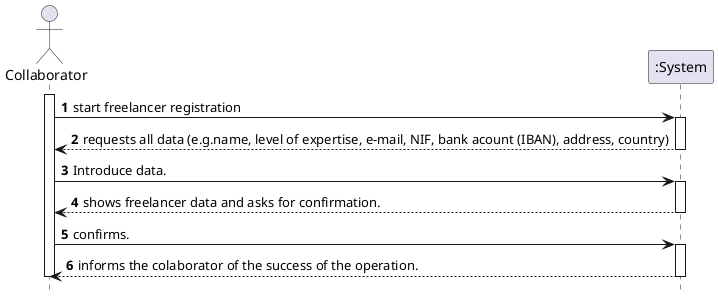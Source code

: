 @startuml
hide footbox
autonumber
actor "Collaborator" as CO

participant ":System" as SIST

activate CO

CO -> SIST : start freelancer registration

activate SIST
    SIST --> CO : requests all data (e.g.name, level of expertise, e-mail, NIF, bank acount (IBAN), address, country)
deactivate SIST

CO -> SIST : Introduce data.

activate SIST
    SIST --> CO : shows freelancer data and asks for confirmation.
deactivate SIST

CO -> SIST : confirms.

activate SIST
    SIST --> CO : informs the colaborator of the success of the operation.
deactivate SIST

deactivate CO

@enduml
